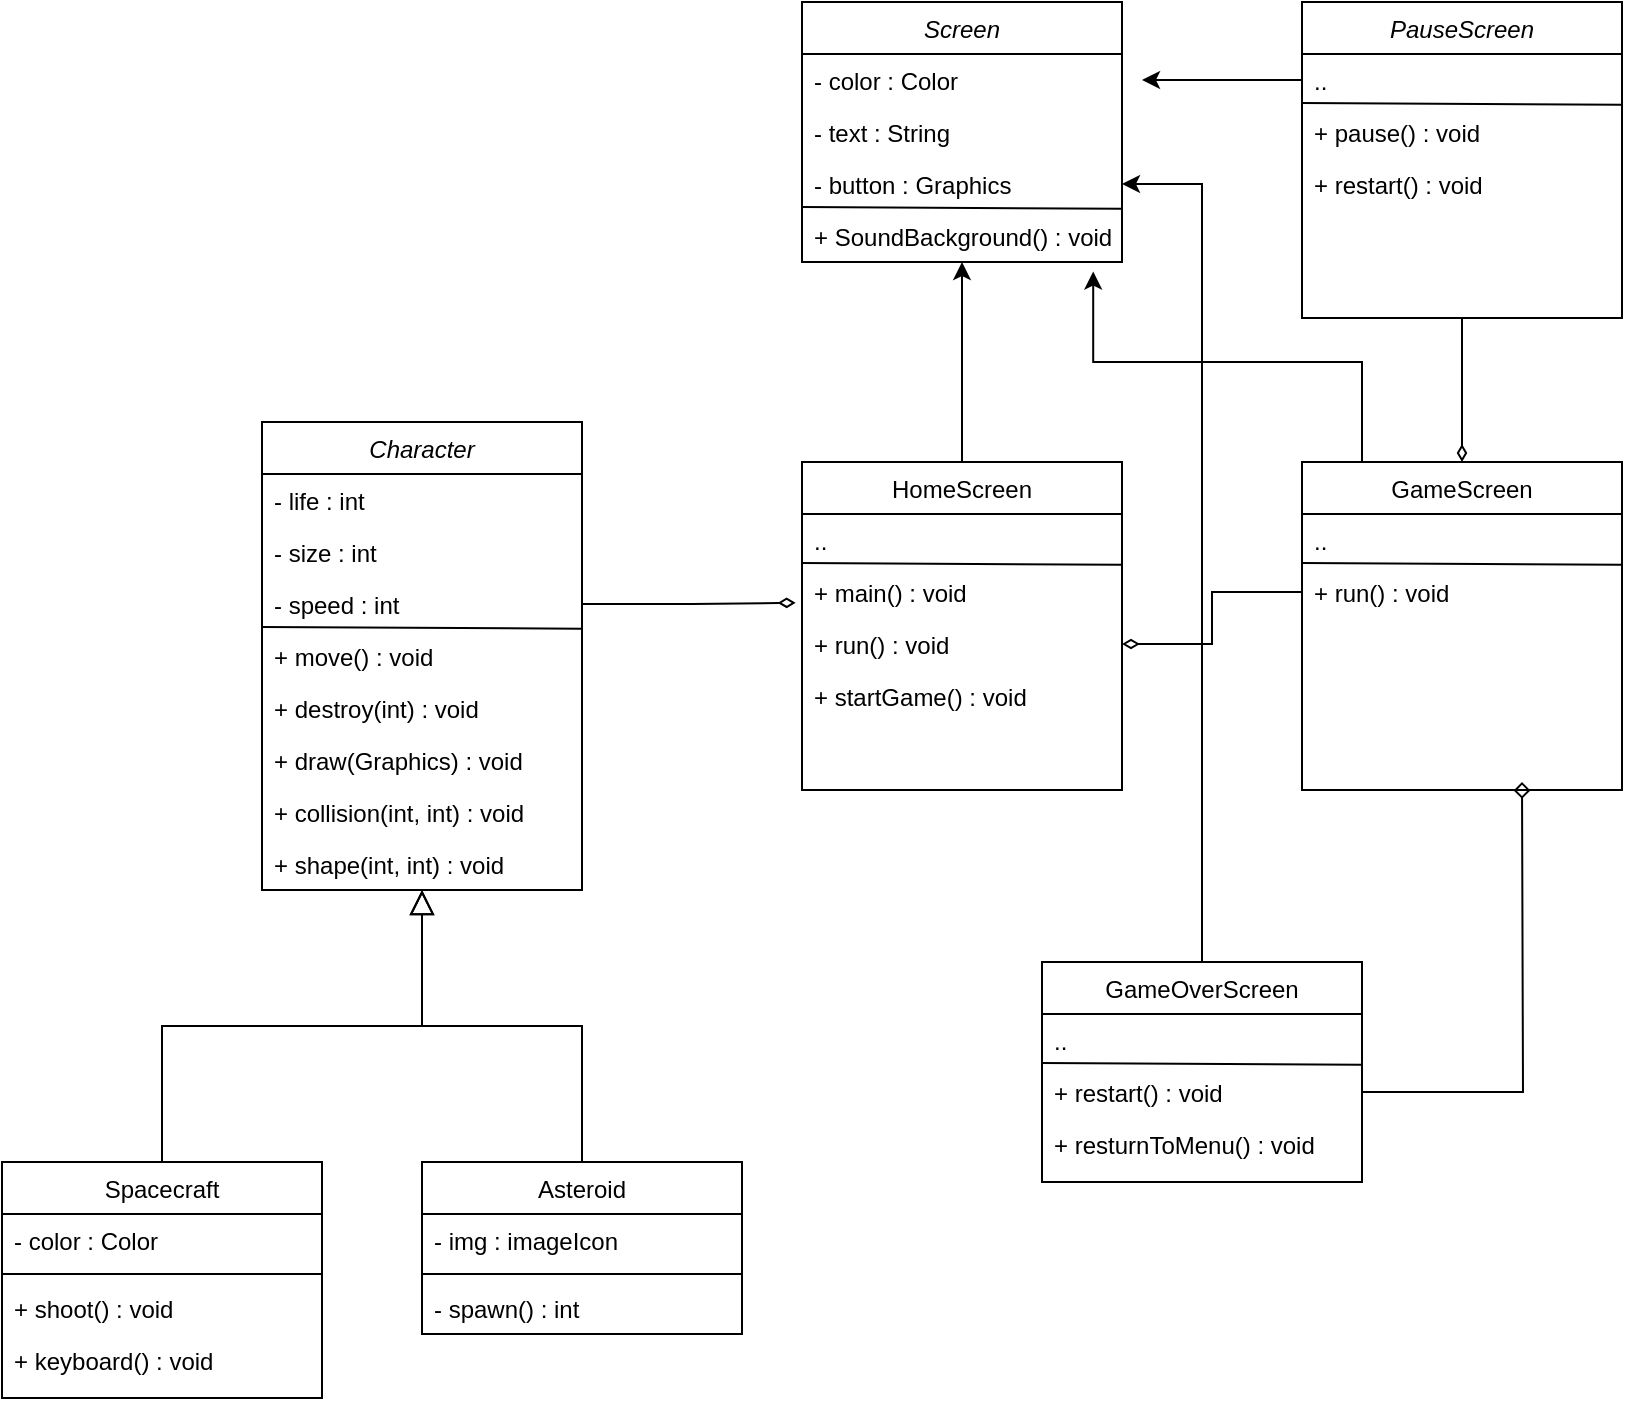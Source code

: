 <mxfile version="24.5.4" type="device">
  <diagram name="Página-1" id="P7TGbWkqGXTXEgWnY136">
    <mxGraphModel dx="910" dy="459" grid="1" gridSize="10" guides="1" tooltips="1" connect="1" arrows="1" fold="1" page="1" pageScale="1" pageWidth="827" pageHeight="1169" math="0" shadow="0">
      <root>
        <mxCell id="0" />
        <mxCell id="1" parent="0" />
        <mxCell id="bAjIouGLIPzOyy9t5z-3-2" value="Character" style="swimlane;fontStyle=2;align=center;verticalAlign=top;childLayout=stackLayout;horizontal=1;startSize=26;horizontalStack=0;resizeParent=1;resizeLast=0;collapsible=1;marginBottom=0;rounded=0;shadow=0;strokeWidth=1;" parent="1" vertex="1">
          <mxGeometry x="130" y="210" width="160" height="234" as="geometry">
            <mxRectangle x="230" y="140" width="160" height="26" as="alternateBounds" />
          </mxGeometry>
        </mxCell>
        <mxCell id="bAjIouGLIPzOyy9t5z-3-3" value="- life : int" style="text;align=left;verticalAlign=top;spacingLeft=4;spacingRight=4;overflow=hidden;rotatable=0;points=[[0,0.5],[1,0.5]];portConstraint=eastwest;rounded=0;shadow=0;html=0;" parent="bAjIouGLIPzOyy9t5z-3-2" vertex="1">
          <mxGeometry y="26" width="160" height="26" as="geometry" />
        </mxCell>
        <mxCell id="bAjIouGLIPzOyy9t5z-3-4" value="- size : int" style="text;align=left;verticalAlign=top;spacingLeft=4;spacingRight=4;overflow=hidden;rotatable=0;points=[[0,0.5],[1,0.5]];portConstraint=eastwest;rounded=0;shadow=0;html=0;" parent="bAjIouGLIPzOyy9t5z-3-2" vertex="1">
          <mxGeometry y="52" width="160" height="26" as="geometry" />
        </mxCell>
        <mxCell id="bAjIouGLIPzOyy9t5z-3-5" value="- speed : int" style="text;align=left;verticalAlign=top;spacingLeft=4;spacingRight=4;overflow=hidden;rotatable=0;points=[[0,0.5],[1,0.5]];portConstraint=eastwest;rounded=0;shadow=0;html=0;strokeWidth=12;" parent="bAjIouGLIPzOyy9t5z-3-2" vertex="1">
          <mxGeometry y="78" width="160" height="26" as="geometry" />
        </mxCell>
        <mxCell id="bAjIouGLIPzOyy9t5z-3-6" value="+ move() : void" style="text;align=left;verticalAlign=top;spacingLeft=4;spacingRight=4;overflow=hidden;rotatable=0;points=[[0,0.5],[1,0.5]];portConstraint=eastwest;" parent="bAjIouGLIPzOyy9t5z-3-2" vertex="1">
          <mxGeometry y="104" width="160" height="26" as="geometry" />
        </mxCell>
        <mxCell id="bAjIouGLIPzOyy9t5z-3-7" value="" style="endArrow=none;html=1;rounded=0;exitX=-0.002;exitY=-0.059;exitDx=0;exitDy=0;exitPerimeter=0;entryX=0.998;entryY=-0.024;entryDx=0;entryDy=0;entryPerimeter=0;" parent="bAjIouGLIPzOyy9t5z-3-2" source="bAjIouGLIPzOyy9t5z-3-6" target="bAjIouGLIPzOyy9t5z-3-6" edge="1">
          <mxGeometry width="50" height="50" relative="1" as="geometry">
            <mxPoint x="200" y="180" as="sourcePoint" />
            <mxPoint x="250" y="130" as="targetPoint" />
          </mxGeometry>
        </mxCell>
        <mxCell id="bAjIouGLIPzOyy9t5z-3-8" value="+ destroy(int) : void" style="text;align=left;verticalAlign=top;spacingLeft=4;spacingRight=4;overflow=hidden;rotatable=0;points=[[0,0.5],[1,0.5]];portConstraint=eastwest;" parent="bAjIouGLIPzOyy9t5z-3-2" vertex="1">
          <mxGeometry y="130" width="160" height="26" as="geometry" />
        </mxCell>
        <mxCell id="bAjIouGLIPzOyy9t5z-3-9" value="+ draw(Graphics) : void" style="text;align=left;verticalAlign=top;spacingLeft=4;spacingRight=4;overflow=hidden;rotatable=0;points=[[0,0.5],[1,0.5]];portConstraint=eastwest;" parent="bAjIouGLIPzOyy9t5z-3-2" vertex="1">
          <mxGeometry y="156" width="160" height="26" as="geometry" />
        </mxCell>
        <mxCell id="bAjIouGLIPzOyy9t5z-3-104" value="+ collision(int, int) : void" style="text;align=left;verticalAlign=top;spacingLeft=4;spacingRight=4;overflow=hidden;rotatable=0;points=[[0,0.5],[1,0.5]];portConstraint=eastwest;" parent="bAjIouGLIPzOyy9t5z-3-2" vertex="1">
          <mxGeometry y="182" width="160" height="26" as="geometry" />
        </mxCell>
        <mxCell id="AeepPpzmWaZdeKzGAGTf-1" value="+ shape(int, int) : void" style="text;align=left;verticalAlign=top;spacingLeft=4;spacingRight=4;overflow=hidden;rotatable=0;points=[[0,0.5],[1,0.5]];portConstraint=eastwest;" parent="bAjIouGLIPzOyy9t5z-3-2" vertex="1">
          <mxGeometry y="208" width="160" height="26" as="geometry" />
        </mxCell>
        <mxCell id="bAjIouGLIPzOyy9t5z-3-10" value="Spacecraft" style="swimlane;fontStyle=0;align=center;verticalAlign=top;childLayout=stackLayout;horizontal=1;startSize=26;horizontalStack=0;resizeParent=1;resizeLast=0;collapsible=1;marginBottom=0;rounded=0;shadow=0;strokeWidth=1;" parent="1" vertex="1">
          <mxGeometry y="580" width="160" height="118" as="geometry">
            <mxRectangle x="130" y="380" width="160" height="26" as="alternateBounds" />
          </mxGeometry>
        </mxCell>
        <mxCell id="bAjIouGLIPzOyy9t5z-3-11" value="- color : Color" style="text;align=left;verticalAlign=top;spacingLeft=4;spacingRight=4;overflow=hidden;rotatable=0;points=[[0,0.5],[1,0.5]];portConstraint=eastwest;" parent="bAjIouGLIPzOyy9t5z-3-10" vertex="1">
          <mxGeometry y="26" width="160" height="26" as="geometry" />
        </mxCell>
        <mxCell id="bAjIouGLIPzOyy9t5z-3-12" value="" style="line;html=1;strokeWidth=1;align=left;verticalAlign=middle;spacingTop=-1;spacingLeft=3;spacingRight=3;rotatable=0;labelPosition=right;points=[];portConstraint=eastwest;" parent="bAjIouGLIPzOyy9t5z-3-10" vertex="1">
          <mxGeometry y="52" width="160" height="8" as="geometry" />
        </mxCell>
        <mxCell id="bAjIouGLIPzOyy9t5z-3-13" value="+ shoot() : void" style="text;align=left;verticalAlign=top;spacingLeft=4;spacingRight=4;overflow=hidden;rotatable=0;points=[[0,0.5],[1,0.5]];portConstraint=eastwest;" parent="bAjIouGLIPzOyy9t5z-3-10" vertex="1">
          <mxGeometry y="60" width="160" height="26" as="geometry" />
        </mxCell>
        <mxCell id="bAjIouGLIPzOyy9t5z-3-17" value="+ keyboard() : void" style="text;align=left;verticalAlign=top;spacingLeft=4;spacingRight=4;overflow=hidden;rotatable=0;points=[[0,0.5],[1,0.5]];portConstraint=eastwest;" parent="bAjIouGLIPzOyy9t5z-3-10" vertex="1">
          <mxGeometry y="86" width="160" height="32" as="geometry" />
        </mxCell>
        <mxCell id="bAjIouGLIPzOyy9t5z-3-18" value="" style="endArrow=block;endSize=10;endFill=0;shadow=0;strokeWidth=1;rounded=0;curved=0;edgeStyle=elbowEdgeStyle;elbow=vertical;" parent="1" source="bAjIouGLIPzOyy9t5z-3-10" target="bAjIouGLIPzOyy9t5z-3-2" edge="1">
          <mxGeometry width="160" relative="1" as="geometry">
            <mxPoint x="110" y="313" as="sourcePoint" />
            <mxPoint x="110" y="313" as="targetPoint" />
          </mxGeometry>
        </mxCell>
        <mxCell id="bAjIouGLIPzOyy9t5z-3-19" value="Asteroid" style="swimlane;fontStyle=0;align=center;verticalAlign=top;childLayout=stackLayout;horizontal=1;startSize=26;horizontalStack=0;resizeParent=1;resizeLast=0;collapsible=1;marginBottom=0;rounded=0;shadow=0;strokeWidth=1;" parent="1" vertex="1">
          <mxGeometry x="210" y="580" width="160" height="86" as="geometry">
            <mxRectangle x="340" y="380" width="170" height="26" as="alternateBounds" />
          </mxGeometry>
        </mxCell>
        <mxCell id="bAjIouGLIPzOyy9t5z-3-20" value="- img : imageIcon" style="text;align=left;verticalAlign=top;spacingLeft=4;spacingRight=4;overflow=hidden;rotatable=0;points=[[0,0.5],[1,0.5]];portConstraint=eastwest;" parent="bAjIouGLIPzOyy9t5z-3-19" vertex="1">
          <mxGeometry y="26" width="160" height="26" as="geometry" />
        </mxCell>
        <mxCell id="bAjIouGLIPzOyy9t5z-3-21" value="" style="line;html=1;strokeWidth=1;align=left;verticalAlign=middle;spacingTop=-1;spacingLeft=3;spacingRight=3;rotatable=0;labelPosition=right;points=[];portConstraint=eastwest;" parent="bAjIouGLIPzOyy9t5z-3-19" vertex="1">
          <mxGeometry y="52" width="160" height="8" as="geometry" />
        </mxCell>
        <mxCell id="bAjIouGLIPzOyy9t5z-3-22" value="- spawn() : int" style="text;align=left;verticalAlign=top;spacingLeft=4;spacingRight=4;overflow=hidden;rotatable=0;points=[[0,0.5],[1,0.5]];portConstraint=eastwest;" parent="bAjIouGLIPzOyy9t5z-3-19" vertex="1">
          <mxGeometry y="60" width="160" height="26" as="geometry" />
        </mxCell>
        <mxCell id="bAjIouGLIPzOyy9t5z-3-23" value="" style="endArrow=block;endSize=10;endFill=0;shadow=0;strokeWidth=1;rounded=0;curved=0;edgeStyle=elbowEdgeStyle;elbow=vertical;" parent="1" source="bAjIouGLIPzOyy9t5z-3-19" target="bAjIouGLIPzOyy9t5z-3-2" edge="1">
          <mxGeometry width="160" relative="1" as="geometry">
            <mxPoint x="120" y="483" as="sourcePoint" />
            <mxPoint x="220" y="381" as="targetPoint" />
          </mxGeometry>
        </mxCell>
        <mxCell id="bAjIouGLIPzOyy9t5z-3-24" style="edgeStyle=orthogonalEdgeStyle;rounded=0;orthogonalLoop=1;jettySize=auto;html=1;entryX=0.5;entryY=1;entryDx=0;entryDy=0;" parent="1" source="bAjIouGLIPzOyy9t5z-3-25" target="bAjIouGLIPzOyy9t5z-3-33" edge="1">
          <mxGeometry relative="1" as="geometry" />
        </mxCell>
        <mxCell id="bAjIouGLIPzOyy9t5z-3-25" value="HomeScreen" style="swimlane;fontStyle=0;align=center;verticalAlign=top;childLayout=stackLayout;horizontal=1;startSize=26;horizontalStack=0;resizeParent=1;resizeLast=0;collapsible=1;marginBottom=0;rounded=0;shadow=0;strokeWidth=1;" parent="1" vertex="1">
          <mxGeometry x="400" y="230" width="160" height="164" as="geometry">
            <mxRectangle x="230" y="140" width="160" height="26" as="alternateBounds" />
          </mxGeometry>
        </mxCell>
        <mxCell id="bAjIouGLIPzOyy9t5z-3-26" value=".." style="text;align=left;verticalAlign=top;spacingLeft=4;spacingRight=4;overflow=hidden;rotatable=0;points=[[0,0.5],[1,0.5]];portConstraint=eastwest;rounded=0;shadow=0;html=0;" parent="bAjIouGLIPzOyy9t5z-3-25" vertex="1">
          <mxGeometry y="26" width="160" height="26" as="geometry" />
        </mxCell>
        <mxCell id="bAjIouGLIPzOyy9t5z-3-29" value="+ main() : void" style="text;align=left;verticalAlign=top;spacingLeft=4;spacingRight=4;overflow=hidden;rotatable=0;points=[[0,0.5],[1,0.5]];portConstraint=eastwest;" parent="bAjIouGLIPzOyy9t5z-3-25" vertex="1">
          <mxGeometry y="52" width="160" height="26" as="geometry" />
        </mxCell>
        <mxCell id="bAjIouGLIPzOyy9t5z-3-30" value="" style="endArrow=none;html=1;rounded=0;exitX=-0.002;exitY=-0.059;exitDx=0;exitDy=0;exitPerimeter=0;entryX=0.998;entryY=-0.024;entryDx=0;entryDy=0;entryPerimeter=0;" parent="bAjIouGLIPzOyy9t5z-3-25" source="bAjIouGLIPzOyy9t5z-3-29" target="bAjIouGLIPzOyy9t5z-3-29" edge="1">
          <mxGeometry width="50" height="50" relative="1" as="geometry">
            <mxPoint x="200" y="180" as="sourcePoint" />
            <mxPoint x="250" y="130" as="targetPoint" />
          </mxGeometry>
        </mxCell>
        <mxCell id="bAjIouGLIPzOyy9t5z-3-31" value="+ run() : void" style="text;align=left;verticalAlign=top;spacingLeft=4;spacingRight=4;overflow=hidden;rotatable=0;points=[[0,0.5],[1,0.5]];portConstraint=eastwest;" parent="bAjIouGLIPzOyy9t5z-3-25" vertex="1">
          <mxGeometry y="78" width="160" height="26" as="geometry" />
        </mxCell>
        <mxCell id="nKH0z2mBxGqEpScFSGRB-1" value="+ startGame() : void" style="text;align=left;verticalAlign=top;spacingLeft=4;spacingRight=4;overflow=hidden;rotatable=0;points=[[0,0.5],[1,0.5]];portConstraint=eastwest;" parent="bAjIouGLIPzOyy9t5z-3-25" vertex="1">
          <mxGeometry y="104" width="160" height="26" as="geometry" />
        </mxCell>
        <mxCell id="bAjIouGLIPzOyy9t5z-3-33" value="Screen" style="swimlane;fontStyle=2;align=center;verticalAlign=top;childLayout=stackLayout;horizontal=1;startSize=26;horizontalStack=0;resizeParent=1;resizeLast=0;collapsible=1;marginBottom=0;rounded=0;shadow=0;strokeWidth=1;" parent="1" vertex="1">
          <mxGeometry x="400" width="160" height="130" as="geometry">
            <mxRectangle x="230" y="140" width="160" height="26" as="alternateBounds" />
          </mxGeometry>
        </mxCell>
        <mxCell id="bAjIouGLIPzOyy9t5z-3-34" value="- color : Color" style="text;align=left;verticalAlign=top;spacingLeft=4;spacingRight=4;overflow=hidden;rotatable=0;points=[[0,0.5],[1,0.5]];portConstraint=eastwest;rounded=0;shadow=0;html=0;" parent="bAjIouGLIPzOyy9t5z-3-33" vertex="1">
          <mxGeometry y="26" width="160" height="26" as="geometry" />
        </mxCell>
        <mxCell id="bAjIouGLIPzOyy9t5z-3-35" value="- text : String" style="text;align=left;verticalAlign=top;spacingLeft=4;spacingRight=4;overflow=hidden;rotatable=0;points=[[0,0.5],[1,0.5]];portConstraint=eastwest;rounded=0;shadow=0;html=0;" parent="bAjIouGLIPzOyy9t5z-3-33" vertex="1">
          <mxGeometry y="52" width="160" height="26" as="geometry" />
        </mxCell>
        <mxCell id="bAjIouGLIPzOyy9t5z-3-36" value="- button : Graphics" style="text;align=left;verticalAlign=top;spacingLeft=4;spacingRight=4;overflow=hidden;rotatable=0;points=[[0,0.5],[1,0.5]];portConstraint=eastwest;rounded=0;shadow=0;html=0;strokeWidth=12;" parent="bAjIouGLIPzOyy9t5z-3-33" vertex="1">
          <mxGeometry y="78" width="160" height="26" as="geometry" />
        </mxCell>
        <mxCell id="bAjIouGLIPzOyy9t5z-3-37" value="" style="endArrow=none;html=1;rounded=0;exitX=-0.002;exitY=-0.059;exitDx=0;exitDy=0;exitPerimeter=0;entryX=0.998;entryY=-0.024;entryDx=0;entryDy=0;entryPerimeter=0;" parent="bAjIouGLIPzOyy9t5z-3-33" edge="1">
          <mxGeometry width="50" height="50" relative="1" as="geometry">
            <mxPoint x="-0.32" y="102.466" as="sourcePoint" />
            <mxPoint x="159.68" y="103.376" as="targetPoint" />
          </mxGeometry>
        </mxCell>
        <mxCell id="bAjIouGLIPzOyy9t5z-3-38" value="+ SoundBackground() : void " style="text;align=left;verticalAlign=top;spacingLeft=4;spacingRight=4;overflow=hidden;rotatable=0;points=[[0,0.5],[1,0.5]];portConstraint=eastwest;rounded=0;shadow=0;html=0;strokeWidth=12;" parent="bAjIouGLIPzOyy9t5z-3-33" vertex="1">
          <mxGeometry y="104" width="160" height="26" as="geometry" />
        </mxCell>
        <mxCell id="bAjIouGLIPzOyy9t5z-3-93" style="edgeStyle=orthogonalEdgeStyle;rounded=0;orthogonalLoop=1;jettySize=auto;html=1;entryX=0.5;entryY=0;entryDx=0;entryDy=0;endArrow=diamondThin;endFill=0;" parent="1" source="bAjIouGLIPzOyy9t5z-3-74" target="bAjIouGLIPzOyy9t5z-3-87" edge="1">
          <mxGeometry relative="1" as="geometry" />
        </mxCell>
        <mxCell id="bAjIouGLIPzOyy9t5z-3-74" value="PauseScreen" style="swimlane;fontStyle=2;align=center;verticalAlign=top;childLayout=stackLayout;horizontal=1;startSize=26;horizontalStack=0;resizeParent=1;resizeLast=0;collapsible=1;marginBottom=0;rounded=0;shadow=0;strokeWidth=1;" parent="1" vertex="1">
          <mxGeometry x="650" width="160" height="158" as="geometry">
            <mxRectangle x="230" y="140" width="160" height="26" as="alternateBounds" />
          </mxGeometry>
        </mxCell>
        <mxCell id="bAjIouGLIPzOyy9t5z-3-79" style="edgeStyle=orthogonalEdgeStyle;rounded=0;orthogonalLoop=1;jettySize=auto;html=1;" parent="bAjIouGLIPzOyy9t5z-3-74" source="bAjIouGLIPzOyy9t5z-3-75" edge="1">
          <mxGeometry relative="1" as="geometry">
            <mxPoint x="-80" y="39" as="targetPoint" />
          </mxGeometry>
        </mxCell>
        <mxCell id="bAjIouGLIPzOyy9t5z-3-75" value=".." style="text;align=left;verticalAlign=top;spacingLeft=4;spacingRight=4;overflow=hidden;rotatable=0;points=[[0,0.5],[1,0.5]];portConstraint=eastwest;rounded=0;shadow=0;html=0;" parent="bAjIouGLIPzOyy9t5z-3-74" vertex="1">
          <mxGeometry y="26" width="160" height="26" as="geometry" />
        </mxCell>
        <mxCell id="bAjIouGLIPzOyy9t5z-3-77" value="" style="endArrow=none;html=1;rounded=0;exitX=-0.002;exitY=-0.059;exitDx=0;exitDy=0;exitPerimeter=0;entryX=0.998;entryY=-0.024;entryDx=0;entryDy=0;entryPerimeter=0;" parent="bAjIouGLIPzOyy9t5z-3-74" edge="1">
          <mxGeometry width="50" height="50" relative="1" as="geometry">
            <mxPoint x="-0.32" y="50.466" as="sourcePoint" />
            <mxPoint x="159.68" y="51.376" as="targetPoint" />
          </mxGeometry>
        </mxCell>
        <mxCell id="bAjIouGLIPzOyy9t5z-3-78" value="+ pause() : void" style="text;align=left;verticalAlign=top;spacingLeft=4;spacingRight=4;overflow=hidden;rotatable=0;points=[[0,0.5],[1,0.5]];portConstraint=eastwest;" parent="bAjIouGLIPzOyy9t5z-3-74" vertex="1">
          <mxGeometry y="52" width="160" height="26" as="geometry" />
        </mxCell>
        <mxCell id="bAjIouGLIPzOyy9t5z-3-85" value="+ restart() : void" style="text;align=left;verticalAlign=top;spacingLeft=4;spacingRight=4;overflow=hidden;rotatable=0;points=[[0,0.5],[1,0.5]];portConstraint=eastwest;" parent="bAjIouGLIPzOyy9t5z-3-74" vertex="1">
          <mxGeometry y="78" width="160" height="26" as="geometry" />
        </mxCell>
        <mxCell id="bAjIouGLIPzOyy9t5z-3-87" value="GameScreen" style="swimlane;fontStyle=0;align=center;verticalAlign=top;childLayout=stackLayout;horizontal=1;startSize=26;horizontalStack=0;resizeParent=1;resizeLast=0;collapsible=1;marginBottom=0;rounded=0;shadow=0;strokeWidth=1;" parent="1" vertex="1">
          <mxGeometry x="650" y="230" width="160" height="164" as="geometry">
            <mxRectangle x="230" y="140" width="160" height="26" as="alternateBounds" />
          </mxGeometry>
        </mxCell>
        <mxCell id="bAjIouGLIPzOyy9t5z-3-88" value=".." style="text;align=left;verticalAlign=top;spacingLeft=4;spacingRight=4;overflow=hidden;rotatable=0;points=[[0,0.5],[1,0.5]];portConstraint=eastwest;rounded=0;shadow=0;html=0;" parent="bAjIouGLIPzOyy9t5z-3-87" vertex="1">
          <mxGeometry y="26" width="160" height="26" as="geometry" />
        </mxCell>
        <mxCell id="bAjIouGLIPzOyy9t5z-3-90" value="" style="endArrow=none;html=1;rounded=0;exitX=-0.002;exitY=-0.059;exitDx=0;exitDy=0;exitPerimeter=0;entryX=0.998;entryY=-0.024;entryDx=0;entryDy=0;entryPerimeter=0;" parent="bAjIouGLIPzOyy9t5z-3-87" edge="1">
          <mxGeometry width="50" height="50" relative="1" as="geometry">
            <mxPoint x="-0.32" y="50.466" as="sourcePoint" />
            <mxPoint x="159.68" y="51.376" as="targetPoint" />
          </mxGeometry>
        </mxCell>
        <mxCell id="bAjIouGLIPzOyy9t5z-3-91" value="+ run() : void" style="text;align=left;verticalAlign=top;spacingLeft=4;spacingRight=4;overflow=hidden;rotatable=0;points=[[0,0.5],[1,0.5]];portConstraint=eastwest;" parent="bAjIouGLIPzOyy9t5z-3-87" vertex="1">
          <mxGeometry y="52" width="160" height="26" as="geometry" />
        </mxCell>
        <mxCell id="bAjIouGLIPzOyy9t5z-3-94" style="edgeStyle=orthogonalEdgeStyle;rounded=0;orthogonalLoop=1;jettySize=auto;html=1;entryX=0.91;entryY=1.184;entryDx=0;entryDy=0;entryPerimeter=0;" parent="1" source="bAjIouGLIPzOyy9t5z-3-87" target="bAjIouGLIPzOyy9t5z-3-38" edge="1">
          <mxGeometry relative="1" as="geometry">
            <Array as="points">
              <mxPoint x="680" y="180" />
              <mxPoint x="546" y="180" />
            </Array>
          </mxGeometry>
        </mxCell>
        <mxCell id="bAjIouGLIPzOyy9t5z-3-100" style="edgeStyle=orthogonalEdgeStyle;rounded=0;orthogonalLoop=1;jettySize=auto;html=1;entryX=1;entryY=0.5;entryDx=0;entryDy=0;" parent="1" source="bAjIouGLIPzOyy9t5z-3-95" target="bAjIouGLIPzOyy9t5z-3-36" edge="1">
          <mxGeometry relative="1" as="geometry" />
        </mxCell>
        <mxCell id="bAjIouGLIPzOyy9t5z-3-95" value="GameOverScreen" style="swimlane;fontStyle=0;align=center;verticalAlign=top;childLayout=stackLayout;horizontal=1;startSize=26;horizontalStack=0;resizeParent=1;resizeLast=0;collapsible=1;marginBottom=0;rounded=0;shadow=0;strokeWidth=1;" parent="1" vertex="1">
          <mxGeometry x="520" y="480" width="160" height="110" as="geometry">
            <mxRectangle x="230" y="140" width="160" height="26" as="alternateBounds" />
          </mxGeometry>
        </mxCell>
        <mxCell id="bAjIouGLIPzOyy9t5z-3-96" value=".." style="text;align=left;verticalAlign=top;spacingLeft=4;spacingRight=4;overflow=hidden;rotatable=0;points=[[0,0.5],[1,0.5]];portConstraint=eastwest;rounded=0;shadow=0;html=0;" parent="bAjIouGLIPzOyy9t5z-3-95" vertex="1">
          <mxGeometry y="26" width="160" height="26" as="geometry" />
        </mxCell>
        <mxCell id="bAjIouGLIPzOyy9t5z-3-98" value="" style="endArrow=none;html=1;rounded=0;exitX=-0.002;exitY=-0.059;exitDx=0;exitDy=0;exitPerimeter=0;entryX=0.998;entryY=-0.024;entryDx=0;entryDy=0;entryPerimeter=0;" parent="bAjIouGLIPzOyy9t5z-3-95" edge="1">
          <mxGeometry width="50" height="50" relative="1" as="geometry">
            <mxPoint x="-0.32" y="50.466" as="sourcePoint" />
            <mxPoint x="159.68" y="51.376" as="targetPoint" />
          </mxGeometry>
        </mxCell>
        <mxCell id="bAjIouGLIPzOyy9t5z-3-101" style="edgeStyle=orthogonalEdgeStyle;rounded=0;orthogonalLoop=1;jettySize=auto;html=1;endArrow=diamond;endFill=0;" parent="bAjIouGLIPzOyy9t5z-3-95" source="bAjIouGLIPzOyy9t5z-3-99" edge="1">
          <mxGeometry relative="1" as="geometry">
            <mxPoint x="240" y="-90" as="targetPoint" />
          </mxGeometry>
        </mxCell>
        <mxCell id="bAjIouGLIPzOyy9t5z-3-99" value="+ restart() : void" style="text;align=left;verticalAlign=top;spacingLeft=4;spacingRight=4;overflow=hidden;rotatable=0;points=[[0,0.5],[1,0.5]];portConstraint=eastwest;" parent="bAjIouGLIPzOyy9t5z-3-95" vertex="1">
          <mxGeometry y="52" width="160" height="26" as="geometry" />
        </mxCell>
        <mxCell id="bAjIouGLIPzOyy9t5z-3-105" value="+ resturnToMenu() : void" style="text;align=left;verticalAlign=top;spacingLeft=4;spacingRight=4;overflow=hidden;rotatable=0;points=[[0,0.5],[1,0.5]];portConstraint=eastwest;" parent="bAjIouGLIPzOyy9t5z-3-95" vertex="1">
          <mxGeometry y="78" width="160" height="26" as="geometry" />
        </mxCell>
        <mxCell id="bAjIouGLIPzOyy9t5z-3-103" style="edgeStyle=orthogonalEdgeStyle;rounded=0;orthogonalLoop=1;jettySize=auto;html=1;entryX=1;entryY=0.5;entryDx=0;entryDy=0;endArrow=diamondThin;endFill=0;" parent="1" source="bAjIouGLIPzOyy9t5z-3-91" target="bAjIouGLIPzOyy9t5z-3-31" edge="1">
          <mxGeometry relative="1" as="geometry" />
        </mxCell>
        <mxCell id="bAjIouGLIPzOyy9t5z-3-106" style="edgeStyle=orthogonalEdgeStyle;rounded=0;orthogonalLoop=1;jettySize=auto;html=1;entryX=-0.02;entryY=0.707;entryDx=0;entryDy=0;entryPerimeter=0;endArrow=diamondThin;endFill=0;" parent="1" source="bAjIouGLIPzOyy9t5z-3-5" target="bAjIouGLIPzOyy9t5z-3-29" edge="1">
          <mxGeometry relative="1" as="geometry" />
        </mxCell>
      </root>
    </mxGraphModel>
  </diagram>
</mxfile>

